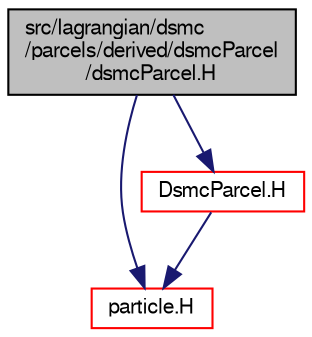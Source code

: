 digraph "src/lagrangian/dsmc/parcels/derived/dsmcParcel/dsmcParcel.H"
{
  bgcolor="transparent";
  edge [fontname="FreeSans",fontsize="10",labelfontname="FreeSans",labelfontsize="10"];
  node [fontname="FreeSans",fontsize="10",shape=record];
  Node0 [label="src/lagrangian/dsmc\l/parcels/derived/dsmcParcel\l/dsmcParcel.H",height=0.2,width=0.4,color="black", fillcolor="grey75", style="filled", fontcolor="black"];
  Node0 -> Node1 [color="midnightblue",fontsize="10",style="solid",fontname="FreeSans"];
  Node1 [label="particle.H",height=0.2,width=0.4,color="red",URL="$a04889.html"];
  Node0 -> Node295 [color="midnightblue",fontsize="10",style="solid",fontname="FreeSans"];
  Node295 [label="DsmcParcel.H",height=0.2,width=0.4,color="red",URL="$a05054.html"];
  Node295 -> Node1 [color="midnightblue",fontsize="10",style="solid",fontname="FreeSans"];
}
